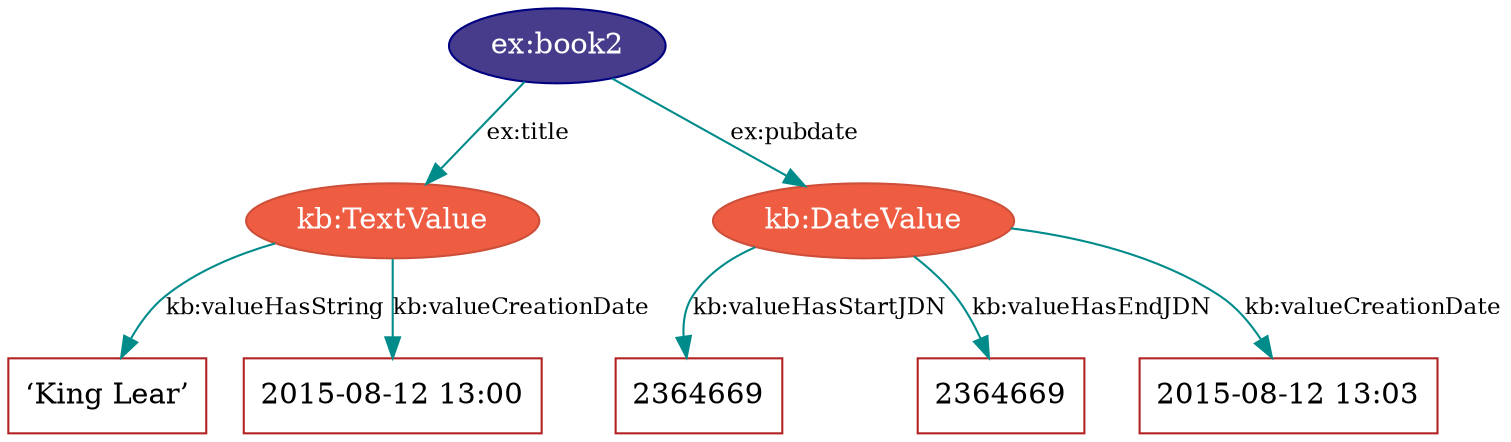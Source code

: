 digraph {
   book [label = "ex:book2", style = filled, fontcolor = white, color = navy, fillcolor = slateblue4]

   {
       node [style = filled, fontcolor = white, color = tomato3, fillcolor = tomato2]

       title [label = "kb:TextValue"]
       pubdate [label = "kb:DateValue"]
   }

   {
       node [shape = box, color = firebrick]

       titleStr [label = "‘King Lear’"]
       titleCreationDate [label = "2015-08-12 13:00"]

       startJDN [label = "2364669"]
       endJDN [label = "2364669"]
       pubdateCreationDate [label = "2015-08-12 13:03"]
   }

   edge [fontsize = 11, color = cyan4]

   book -> title [label = "ex:title"]
   book -> pubdate [label = "ex:pubdate"]

   title -> titleStr [label = "kb:valueHasString"]
   title -> titleCreationDate [label = "kb:valueCreationDate"]

   pubdate -> startJDN [label = "kb:valueHasStartJDN"]
   pubdate -> endJDN [label = "kb:valueHasEndJDN"]
   pubdate -> pubdateCreationDate [label = "kb:valueCreationDate"]
}
